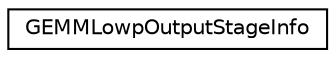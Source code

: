 digraph "Graphical Class Hierarchy"
{
 // LATEX_PDF_SIZE
  edge [fontname="Helvetica",fontsize="10",labelfontname="Helvetica",labelfontsize="10"];
  node [fontname="Helvetica",fontsize="10",shape=record];
  rankdir="LR";
  Node0 [label="GEMMLowpOutputStageInfo",height=0.2,width=0.4,color="black", fillcolor="white", style="filled",URL="$structarm__compute_1_1_g_e_m_m_lowp_output_stage_info.xhtml",tooltip="GEMMLowp output stage info."];
}
